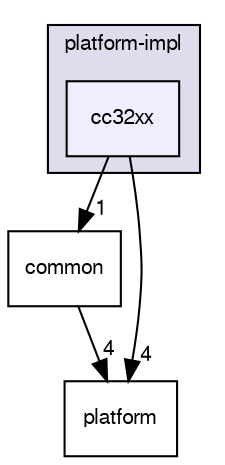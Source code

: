 digraph "/data/git/kaa_github/client/client-multi/client-c/src/kaa/platform-impl/cc32xx" {
  bgcolor=transparent;
  compound=true
  node [ fontsize="10", fontname="FreeSans"];
  edge [ labelfontsize="10", labelfontname="FreeSans"];
  subgraph clusterdir_fc67601a334e257613cafc7e4a706286 {
    graph [ bgcolor="#ddddee", pencolor="black", label="platform-impl" fontname="FreeSans", fontsize="10", URL="dir_fc67601a334e257613cafc7e4a706286.html"]
  dir_b600e47ebc226eb97345973e43496345 [shape=box, label="cc32xx", style="filled", fillcolor="#eeeeff", pencolor="black", URL="dir_b600e47ebc226eb97345973e43496345.html"];
  }
  dir_5931e5bafe2a658ec1ca5220ea8dd358 [shape=box label="common" URL="dir_5931e5bafe2a658ec1ca5220ea8dd358.html"];
  dir_f5578be942770e4acff3bf1f5dec02cc [shape=box label="platform" URL="dir_f5578be942770e4acff3bf1f5dec02cc.html"];
  dir_5931e5bafe2a658ec1ca5220ea8dd358->dir_f5578be942770e4acff3bf1f5dec02cc [headlabel="4", labeldistance=1.5 headhref="dir_000017_000010.html"];
  dir_b600e47ebc226eb97345973e43496345->dir_5931e5bafe2a658ec1ca5220ea8dd358 [headlabel="1", labeldistance=1.5 headhref="dir_000016_000017.html"];
  dir_b600e47ebc226eb97345973e43496345->dir_f5578be942770e4acff3bf1f5dec02cc [headlabel="4", labeldistance=1.5 headhref="dir_000016_000010.html"];
}
